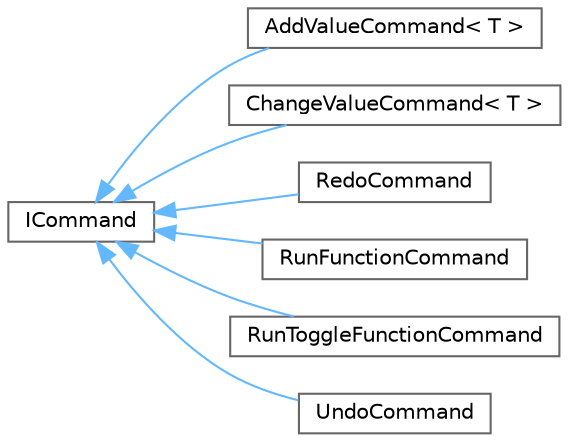 digraph "Graphical Class Hierarchy"
{
 // LATEX_PDF_SIZE
  bgcolor="transparent";
  edge [fontname=Helvetica,fontsize=10,labelfontname=Helvetica,labelfontsize=10];
  node [fontname=Helvetica,fontsize=10,shape=box,height=0.2,width=0.4];
  rankdir="LR";
  Node0 [id="Node000000",label="ICommand",height=0.2,width=0.4,color="grey40", fillcolor="white", style="filled",URL="$class_i_command.html",tooltip="Command interface. Allows executing the command and undoing it."];
  Node0 -> Node1 [id="edge1_Node000000_Node000001",dir="back",color="steelblue1",style="solid",tooltip=" "];
  Node1 [id="Node000001",label="AddValueCommand\< T \>",height=0.2,width=0.4,color="grey40", fillcolor="white", style="filled",URL="$class_add_value_command.html",tooltip=" "];
  Node0 -> Node2 [id="edge2_Node000000_Node000002",dir="back",color="steelblue1",style="solid",tooltip=" "];
  Node2 [id="Node000002",label="ChangeValueCommand\< T \>",height=0.2,width=0.4,color="grey40", fillcolor="white", style="filled",URL="$class_change_value_command.html",tooltip=" "];
  Node0 -> Node3 [id="edge3_Node000000_Node000003",dir="back",color="steelblue1",style="solid",tooltip=" "];
  Node3 [id="Node000003",label="RedoCommand",height=0.2,width=0.4,color="grey40", fillcolor="white", style="filled",URL="$class_redo_command.html",tooltip=" "];
  Node0 -> Node4 [id="edge4_Node000000_Node000004",dir="back",color="steelblue1",style="solid",tooltip=" "];
  Node4 [id="Node000004",label="RunFunctionCommand",height=0.2,width=0.4,color="grey40", fillcolor="white", style="filled",URL="$class_run_function_command.html",tooltip=" "];
  Node0 -> Node5 [id="edge5_Node000000_Node000005",dir="back",color="steelblue1",style="solid",tooltip=" "];
  Node5 [id="Node000005",label="RunToggleFunctionCommand",height=0.2,width=0.4,color="grey40", fillcolor="white", style="filled",URL="$class_run_toggle_function_command.html",tooltip=" "];
  Node0 -> Node6 [id="edge6_Node000000_Node000006",dir="back",color="steelblue1",style="solid",tooltip=" "];
  Node6 [id="Node000006",label="UndoCommand",height=0.2,width=0.4,color="grey40", fillcolor="white", style="filled",URL="$class_undo_command.html",tooltip=" "];
}
